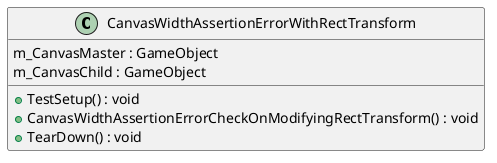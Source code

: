 @startuml
class CanvasWidthAssertionErrorWithRectTransform {
    m_CanvasMaster : GameObject
    m_CanvasChild : GameObject
    + TestSetup() : void
    + CanvasWidthAssertionErrorCheckOnModifyingRectTransform() : void
    + TearDown() : void
}
@enduml
